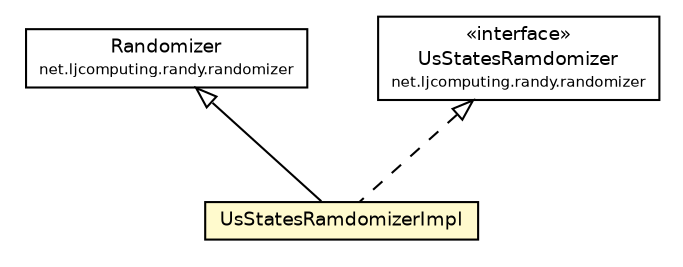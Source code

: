 #!/usr/local/bin/dot
#
# Class diagram 
# Generated by UMLGraph version R5_6 (http://www.umlgraph.org/)
#

digraph G {
	edge [fontname="Helvetica",fontsize=10,labelfontname="Helvetica",labelfontsize=10];
	node [fontname="Helvetica",fontsize=10,shape=plaintext];
	nodesep=0.25;
	ranksep=0.5;
	// net.ljcomputing.randy.randomizer.Randomizer
	c386 [label=<<table title="net.ljcomputing.randy.randomizer.Randomizer" border="0" cellborder="1" cellspacing="0" cellpadding="2" port="p" href="../Randomizer.html">
		<tr><td><table border="0" cellspacing="0" cellpadding="1">
<tr><td align="center" balign="center"> Randomizer </td></tr>
<tr><td align="center" balign="center"><font point-size="7.0"> net.ljcomputing.randy.randomizer </font></td></tr>
		</table></td></tr>
		</table>>, URL="../Randomizer.html", fontname="Helvetica", fontcolor="black", fontsize=9.0];
	// net.ljcomputing.randy.randomizer.UsStatesRamdomizer
	c387 [label=<<table title="net.ljcomputing.randy.randomizer.UsStatesRamdomizer" border="0" cellborder="1" cellspacing="0" cellpadding="2" port="p" href="../UsStatesRamdomizer.html">
		<tr><td><table border="0" cellspacing="0" cellpadding="1">
<tr><td align="center" balign="center"> &#171;interface&#187; </td></tr>
<tr><td align="center" balign="center"> UsStatesRamdomizer </td></tr>
<tr><td align="center" balign="center"><font point-size="7.0"> net.ljcomputing.randy.randomizer </font></td></tr>
		</table></td></tr>
		</table>>, URL="../UsStatesRamdomizer.html", fontname="Helvetica", fontcolor="black", fontsize=9.0];
	// net.ljcomputing.randy.randomizer.impl.UsStatesRamdomizerImpl
	c388 [label=<<table title="net.ljcomputing.randy.randomizer.impl.UsStatesRamdomizerImpl" border="0" cellborder="1" cellspacing="0" cellpadding="2" port="p" bgcolor="lemonChiffon" href="./UsStatesRamdomizerImpl.html">
		<tr><td><table border="0" cellspacing="0" cellpadding="1">
<tr><td align="center" balign="center"> UsStatesRamdomizerImpl </td></tr>
		</table></td></tr>
		</table>>, URL="./UsStatesRamdomizerImpl.html", fontname="Helvetica", fontcolor="black", fontsize=9.0];
	//net.ljcomputing.randy.randomizer.impl.UsStatesRamdomizerImpl extends net.ljcomputing.randy.randomizer.Randomizer
	c386:p -> c388:p [dir=back,arrowtail=empty];
	//net.ljcomputing.randy.randomizer.impl.UsStatesRamdomizerImpl implements net.ljcomputing.randy.randomizer.UsStatesRamdomizer
	c387:p -> c388:p [dir=back,arrowtail=empty,style=dashed];
}

